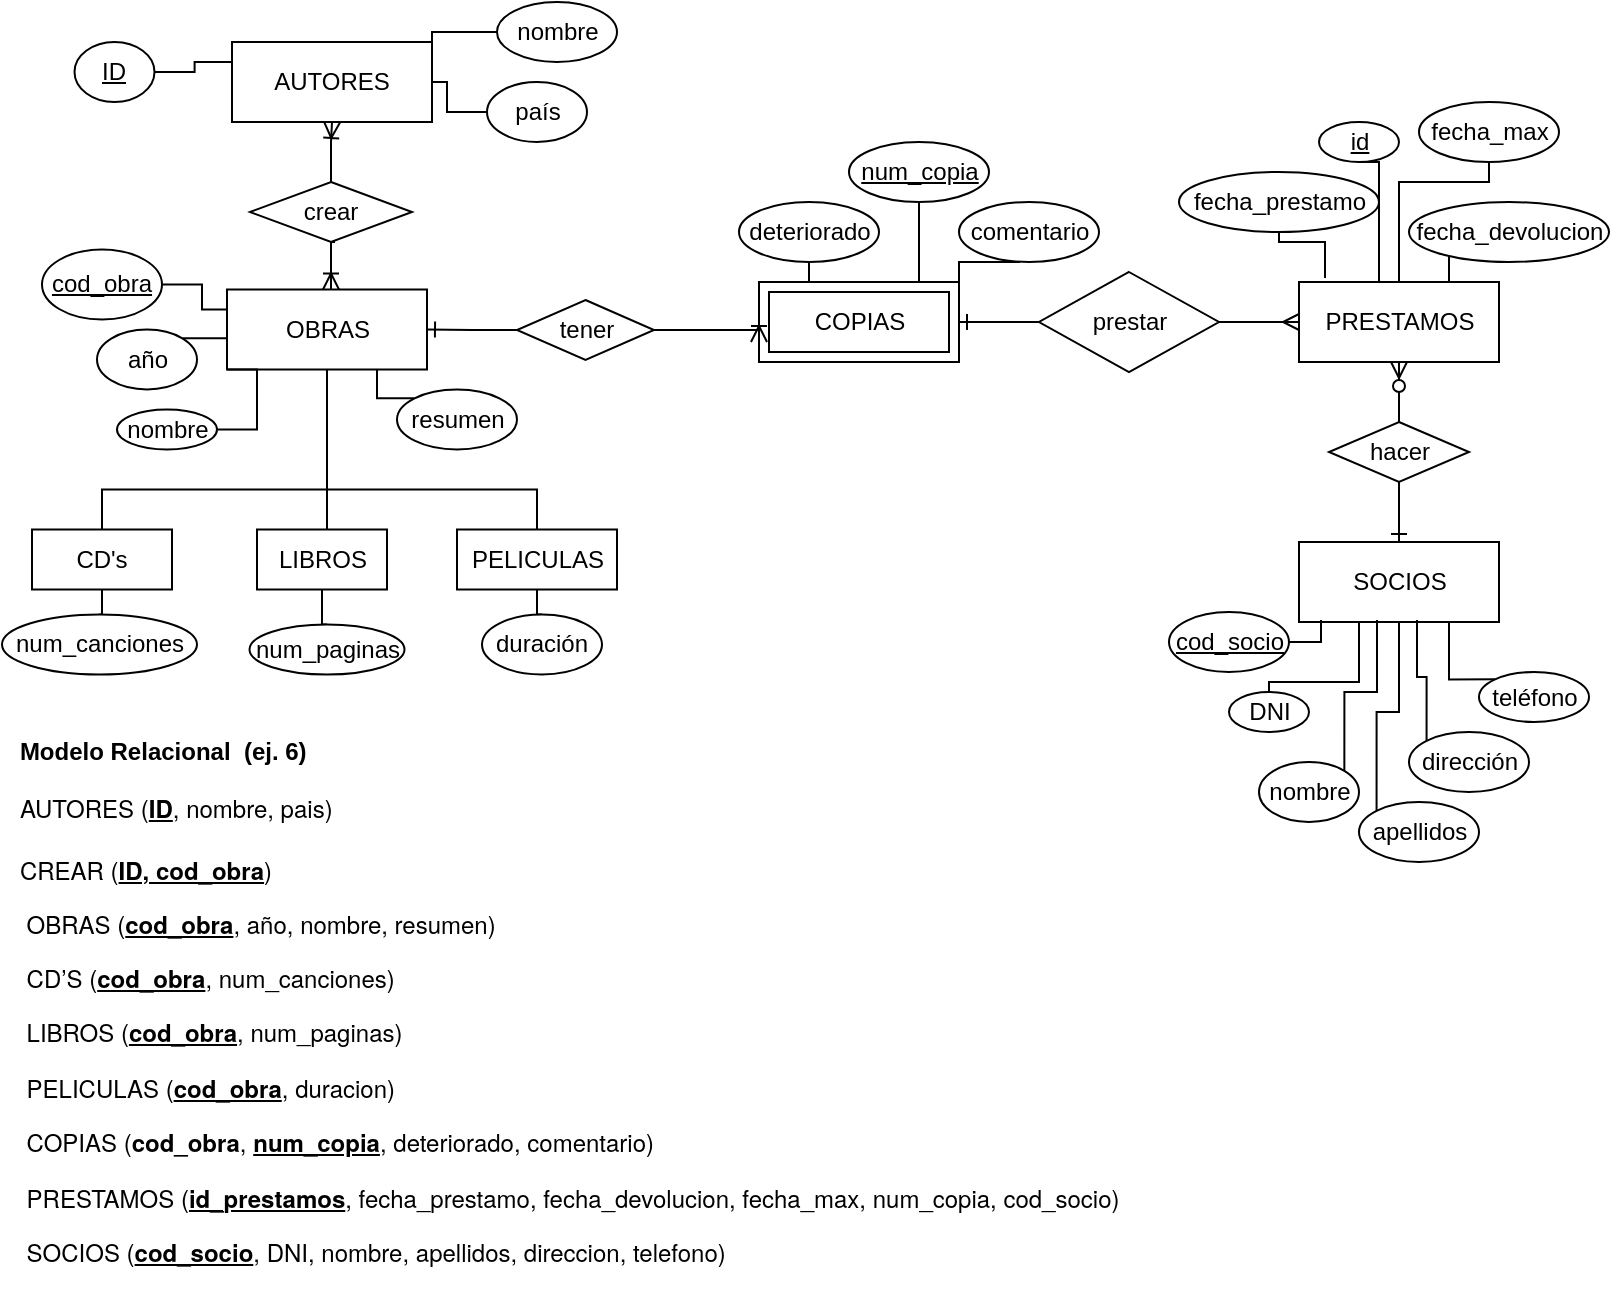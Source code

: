 <mxfile version="14.3.2" type="github" pages="2">
  <diagram id="C5RBs43oDa-KdzZeNtuy" name="Page-1">
    <mxGraphModel dx="1188" dy="595" grid="1" gridSize="10" guides="1" tooltips="1" connect="1" arrows="1" fold="1" page="1" pageScale="1" pageWidth="827" pageHeight="1169" math="0" shadow="0">
      <root>
        <mxCell id="WIyWlLk6GJQsqaUBKTNV-0" />
        <mxCell id="WIyWlLk6GJQsqaUBKTNV-1" parent="WIyWlLk6GJQsqaUBKTNV-0" />
        <mxCell id="I_8_5JJbdPGwPO8MQidX-211" value="" style="edgeStyle=entityRelationEdgeStyle;endArrow=ERmany;startArrow=none;endFill=0;startFill=0;rounded=0;" edge="1" parent="WIyWlLk6GJQsqaUBKTNV-1" source="I_8_5JJbdPGwPO8MQidX-213" target="I_8_5JJbdPGwPO8MQidX-216">
          <mxGeometry width="100" height="100" relative="1" as="geometry">
            <mxPoint x="1448.5" y="410" as="sourcePoint" />
            <mxPoint x="1478.5" y="410" as="targetPoint" />
          </mxGeometry>
        </mxCell>
        <mxCell id="I_8_5JJbdPGwPO8MQidX-212" value="" style="edgeStyle=entityRelationEdgeStyle;endArrow=none;startArrow=ERone;endFill=0;startFill=0;rounded=0;exitX=1;exitY=0.5;exitDx=0;exitDy=0;" edge="1" parent="WIyWlLk6GJQsqaUBKTNV-1" source="I_8_5JJbdPGwPO8MQidX-223" target="I_8_5JJbdPGwPO8MQidX-213">
          <mxGeometry width="100" height="100" relative="1" as="geometry">
            <mxPoint x="1278.5" y="410" as="sourcePoint" />
            <mxPoint x="1328.5" y="410" as="targetPoint" />
          </mxGeometry>
        </mxCell>
        <mxCell id="I_8_5JJbdPGwPO8MQidX-213" value="prestar" style="shape=rhombus;perimeter=rhombusPerimeter;whiteSpace=wrap;html=1;align=center;" vertex="1" parent="WIyWlLk6GJQsqaUBKTNV-1">
          <mxGeometry x="1238.5" y="375" width="90" height="50" as="geometry" />
        </mxCell>
        <mxCell id="I_8_5JJbdPGwPO8MQidX-214" value="" style="edgeStyle=orthogonalEdgeStyle;rounded=0;orthogonalLoop=1;jettySize=auto;html=1;startArrow=none;startFill=0;endArrow=none;endFill=0;strokeColor=#000000;exitX=0.13;exitY=-0.05;exitDx=0;exitDy=0;exitPerimeter=0;" edge="1" parent="WIyWlLk6GJQsqaUBKTNV-1" source="I_8_5JJbdPGwPO8MQidX-216" target="I_8_5JJbdPGwPO8MQidX-245">
          <mxGeometry relative="1" as="geometry" />
        </mxCell>
        <mxCell id="I_8_5JJbdPGwPO8MQidX-215" style="edgeStyle=orthogonalEdgeStyle;rounded=0;orthogonalLoop=1;jettySize=auto;html=1;exitX=0.25;exitY=0;exitDx=0;exitDy=0;entryX=0.5;entryY=1;entryDx=0;entryDy=0;startArrow=none;startFill=0;endArrow=none;endFill=0;strokeColor=#000000;" edge="1" parent="WIyWlLk6GJQsqaUBKTNV-1" source="I_8_5JJbdPGwPO8MQidX-216" target="I_8_5JJbdPGwPO8MQidX-246">
          <mxGeometry relative="1" as="geometry">
            <Array as="points">
              <mxPoint x="1408.5" y="380" />
              <mxPoint x="1408.5" y="320" />
            </Array>
          </mxGeometry>
        </mxCell>
        <mxCell id="I_8_5JJbdPGwPO8MQidX-216" value="PRESTAMOS" style="whiteSpace=wrap;html=1;align=center;" vertex="1" parent="WIyWlLk6GJQsqaUBKTNV-1">
          <mxGeometry x="1368.5" y="380" width="100" height="40" as="geometry" />
        </mxCell>
        <mxCell id="I_8_5JJbdPGwPO8MQidX-217" style="edgeStyle=orthogonalEdgeStyle;rounded=0;orthogonalLoop=1;jettySize=auto;html=1;entryX=0.5;entryY=1;entryDx=0;entryDy=0;endArrow=ERzeroToMany;endFill=1;" edge="1" parent="WIyWlLk6GJQsqaUBKTNV-1" source="I_8_5JJbdPGwPO8MQidX-273" target="I_8_5JJbdPGwPO8MQidX-216">
          <mxGeometry relative="1" as="geometry" />
        </mxCell>
        <mxCell id="I_8_5JJbdPGwPO8MQidX-218" value="SOCIOS" style="whiteSpace=wrap;html=1;align=center;" vertex="1" parent="WIyWlLk6GJQsqaUBKTNV-1">
          <mxGeometry x="1368.5" y="510" width="100" height="40" as="geometry" />
        </mxCell>
        <mxCell id="I_8_5JJbdPGwPO8MQidX-219" value="" style="edgeStyle=orthogonalEdgeStyle;rounded=0;orthogonalLoop=1;jettySize=auto;html=1;startArrow=none;startFill=0;endArrow=ERone;endFill=0;strokeColor=#000000;entryX=1;entryY=0.5;entryDx=0;entryDy=0;exitX=0;exitY=0.5;exitDx=0;exitDy=0;" edge="1" parent="WIyWlLk6GJQsqaUBKTNV-1" source="I_8_5JJbdPGwPO8MQidX-278" target="I_8_5JJbdPGwPO8MQidX-224">
          <mxGeometry relative="1" as="geometry">
            <mxPoint x="935" y="300" as="targetPoint" />
            <mxPoint x="1065.5" y="404" as="sourcePoint" />
            <Array as="points" />
          </mxGeometry>
        </mxCell>
        <mxCell id="I_8_5JJbdPGwPO8MQidX-220" value="" style="edgeStyle=orthogonalEdgeStyle;rounded=0;orthogonalLoop=1;jettySize=auto;html=1;startArrow=none;startFill=0;endArrow=none;endFill=0;strokeColor=#000000;exitX=0.25;exitY=0;exitDx=0;exitDy=0;" edge="1" parent="WIyWlLk6GJQsqaUBKTNV-1" source="I_8_5JJbdPGwPO8MQidX-223" target="I_8_5JJbdPGwPO8MQidX-242">
          <mxGeometry relative="1" as="geometry" />
        </mxCell>
        <mxCell id="I_8_5JJbdPGwPO8MQidX-221" value="" style="edgeStyle=orthogonalEdgeStyle;rounded=0;orthogonalLoop=1;jettySize=auto;html=1;startArrow=none;startFill=0;endArrow=none;endFill=0;strokeColor=#000000;entryX=0.5;entryY=1;entryDx=0;entryDy=0;" edge="1" parent="WIyWlLk6GJQsqaUBKTNV-1" source="I_8_5JJbdPGwPO8MQidX-223" target="I_8_5JJbdPGwPO8MQidX-243">
          <mxGeometry relative="1" as="geometry">
            <mxPoint x="1158.5" y="340" as="targetPoint" />
            <Array as="points">
              <mxPoint x="1178.5" y="370" />
              <mxPoint x="1178.5" y="370" />
            </Array>
          </mxGeometry>
        </mxCell>
        <mxCell id="I_8_5JJbdPGwPO8MQidX-222" style="edgeStyle=orthogonalEdgeStyle;rounded=0;orthogonalLoop=1;jettySize=auto;html=1;exitX=1;exitY=0;exitDx=0;exitDy=0;entryX=0.5;entryY=1;entryDx=0;entryDy=0;startArrow=none;startFill=0;endArrow=none;endFill=0;strokeColor=#000000;" edge="1" parent="WIyWlLk6GJQsqaUBKTNV-1" source="I_8_5JJbdPGwPO8MQidX-223" target="I_8_5JJbdPGwPO8MQidX-244">
          <mxGeometry relative="1" as="geometry">
            <Array as="points">
              <mxPoint x="1198.5" y="370" />
              <mxPoint x="1228.5" y="370" />
              <mxPoint x="1228.5" y="355" />
            </Array>
          </mxGeometry>
        </mxCell>
        <mxCell id="I_8_5JJbdPGwPO8MQidX-223" value="COPIAS" style="shape=ext;margin=3;double=1;whiteSpace=wrap;html=1;align=center;" vertex="1" parent="WIyWlLk6GJQsqaUBKTNV-1">
          <mxGeometry x="1098.5" y="380" width="100" height="40" as="geometry" />
        </mxCell>
        <mxCell id="I_8_5JJbdPGwPO8MQidX-224" value="OBRAS" style="whiteSpace=wrap;html=1;align=center;" vertex="1" parent="WIyWlLk6GJQsqaUBKTNV-1">
          <mxGeometry x="832.5" y="383.75" width="100" height="40" as="geometry" />
        </mxCell>
        <mxCell id="I_8_5JJbdPGwPO8MQidX-225" style="edgeStyle=orthogonalEdgeStyle;rounded=0;orthogonalLoop=1;jettySize=auto;html=1;exitX=0.5;exitY=1;exitDx=0;exitDy=0;endArrow=none;endFill=0;" edge="1" parent="WIyWlLk6GJQsqaUBKTNV-1" source="I_8_5JJbdPGwPO8MQidX-226" target="I_8_5JJbdPGwPO8MQidX-224">
          <mxGeometry relative="1" as="geometry">
            <Array as="points">
              <mxPoint x="770.5" y="483.75" />
              <mxPoint x="882.5" y="483.75" />
            </Array>
          </mxGeometry>
        </mxCell>
        <mxCell id="I_8_5JJbdPGwPO8MQidX-226" value="CD&#39;s" style="whiteSpace=wrap;html=1;align=center;" vertex="1" parent="WIyWlLk6GJQsqaUBKTNV-1">
          <mxGeometry x="735" y="503.75" width="70" height="30" as="geometry" />
        </mxCell>
        <mxCell id="I_8_5JJbdPGwPO8MQidX-227" style="edgeStyle=orthogonalEdgeStyle;rounded=0;orthogonalLoop=1;jettySize=auto;html=1;exitX=0.5;exitY=0;exitDx=0;exitDy=0;entryX=0.5;entryY=1;entryDx=0;entryDy=0;startArrow=none;startFill=0;endArrow=none;endFill=0;" edge="1" parent="WIyWlLk6GJQsqaUBKTNV-1" source="I_8_5JJbdPGwPO8MQidX-228" target="I_8_5JJbdPGwPO8MQidX-224">
          <mxGeometry relative="1" as="geometry">
            <Array as="points">
              <mxPoint x="987.5" y="483.75" />
              <mxPoint x="882.5" y="483.75" />
            </Array>
          </mxGeometry>
        </mxCell>
        <mxCell id="I_8_5JJbdPGwPO8MQidX-228" value="PELICULAS" style="whiteSpace=wrap;html=1;align=center;" vertex="1" parent="WIyWlLk6GJQsqaUBKTNV-1">
          <mxGeometry x="947.5" y="503.75" width="80" height="30" as="geometry" />
        </mxCell>
        <mxCell id="I_8_5JJbdPGwPO8MQidX-229" value="AUTORES" style="whiteSpace=wrap;html=1;align=center;" vertex="1" parent="WIyWlLk6GJQsqaUBKTNV-1">
          <mxGeometry x="835" y="260" width="100" height="40" as="geometry" />
        </mxCell>
        <mxCell id="I_8_5JJbdPGwPO8MQidX-230" style="edgeStyle=orthogonalEdgeStyle;rounded=0;orthogonalLoop=1;jettySize=auto;html=1;entryX=0;entryY=0.25;entryDx=0;entryDy=0;endArrow=none;endFill=0;" edge="1" parent="WIyWlLk6GJQsqaUBKTNV-1" source="I_8_5JJbdPGwPO8MQidX-231" target="I_8_5JJbdPGwPO8MQidX-229">
          <mxGeometry relative="1" as="geometry" />
        </mxCell>
        <mxCell id="I_8_5JJbdPGwPO8MQidX-231" value="&lt;u&gt;ID&lt;/u&gt;" style="ellipse;whiteSpace=wrap;html=1;" vertex="1" parent="WIyWlLk6GJQsqaUBKTNV-1">
          <mxGeometry x="756.25" y="260" width="40" height="30" as="geometry" />
        </mxCell>
        <mxCell id="I_8_5JJbdPGwPO8MQidX-232" style="edgeStyle=orthogonalEdgeStyle;rounded=0;orthogonalLoop=1;jettySize=auto;html=1;exitX=0;exitY=0.5;exitDx=0;exitDy=0;entryX=1;entryY=0.25;entryDx=0;entryDy=0;endArrow=none;endFill=0;" edge="1" parent="WIyWlLk6GJQsqaUBKTNV-1" source="I_8_5JJbdPGwPO8MQidX-233" target="I_8_5JJbdPGwPO8MQidX-229">
          <mxGeometry relative="1" as="geometry" />
        </mxCell>
        <mxCell id="I_8_5JJbdPGwPO8MQidX-233" value="nombre" style="ellipse;whiteSpace=wrap;html=1;align=center;" vertex="1" parent="WIyWlLk6GJQsqaUBKTNV-1">
          <mxGeometry x="967.5" y="240" width="60" height="30" as="geometry" />
        </mxCell>
        <mxCell id="I_8_5JJbdPGwPO8MQidX-234" style="edgeStyle=orthogonalEdgeStyle;rounded=0;orthogonalLoop=1;jettySize=auto;html=1;endArrow=none;endFill=0;" edge="1" parent="WIyWlLk6GJQsqaUBKTNV-1" source="I_8_5JJbdPGwPO8MQidX-235" target="I_8_5JJbdPGwPO8MQidX-229">
          <mxGeometry relative="1" as="geometry" />
        </mxCell>
        <mxCell id="I_8_5JJbdPGwPO8MQidX-235" value="país" style="ellipse;whiteSpace=wrap;html=1;" vertex="1" parent="WIyWlLk6GJQsqaUBKTNV-1">
          <mxGeometry x="962.5" y="280" width="50" height="30" as="geometry" />
        </mxCell>
        <mxCell id="I_8_5JJbdPGwPO8MQidX-236" style="edgeStyle=orthogonalEdgeStyle;rounded=0;orthogonalLoop=1;jettySize=auto;html=1;exitX=0.5;exitY=0;exitDx=0;exitDy=0;entryX=0.5;entryY=1;entryDx=0;entryDy=0;startArrow=none;startFill=0;endArrow=none;endFill=0;" edge="1" parent="WIyWlLk6GJQsqaUBKTNV-1" source="I_8_5JJbdPGwPO8MQidX-237" target="I_8_5JJbdPGwPO8MQidX-226">
          <mxGeometry relative="1" as="geometry" />
        </mxCell>
        <mxCell id="I_8_5JJbdPGwPO8MQidX-237" value="num_canciones" style="ellipse;whiteSpace=wrap;html=1;" vertex="1" parent="WIyWlLk6GJQsqaUBKTNV-1">
          <mxGeometry x="720" y="546.25" width="97.5" height="30" as="geometry" />
        </mxCell>
        <mxCell id="I_8_5JJbdPGwPO8MQidX-238" style="edgeStyle=orthogonalEdgeStyle;rounded=0;orthogonalLoop=1;jettySize=auto;html=1;exitX=0.5;exitY=0;exitDx=0;exitDy=0;entryX=0.5;entryY=1;entryDx=0;entryDy=0;startArrow=none;startFill=0;endArrow=none;endFill=0;" edge="1" parent="WIyWlLk6GJQsqaUBKTNV-1" source="I_8_5JJbdPGwPO8MQidX-239" target="I_8_5JJbdPGwPO8MQidX-272">
          <mxGeometry relative="1" as="geometry" />
        </mxCell>
        <mxCell id="I_8_5JJbdPGwPO8MQidX-239" value="num_paginas" style="ellipse;whiteSpace=wrap;html=1;" vertex="1" parent="WIyWlLk6GJQsqaUBKTNV-1">
          <mxGeometry x="843.75" y="551.25" width="77.5" height="25" as="geometry" />
        </mxCell>
        <mxCell id="I_8_5JJbdPGwPO8MQidX-240" style="edgeStyle=orthogonalEdgeStyle;rounded=0;orthogonalLoop=1;jettySize=auto;html=1;exitX=0.5;exitY=0;exitDx=0;exitDy=0;entryX=0.5;entryY=1;entryDx=0;entryDy=0;startArrow=none;startFill=0;endArrow=none;endFill=0;" edge="1" parent="WIyWlLk6GJQsqaUBKTNV-1" source="I_8_5JJbdPGwPO8MQidX-241" target="I_8_5JJbdPGwPO8MQidX-228">
          <mxGeometry relative="1" as="geometry" />
        </mxCell>
        <mxCell id="I_8_5JJbdPGwPO8MQidX-241" value="duración" style="ellipse;whiteSpace=wrap;html=1;" vertex="1" parent="WIyWlLk6GJQsqaUBKTNV-1">
          <mxGeometry x="960" y="546.25" width="60" height="30" as="geometry" />
        </mxCell>
        <mxCell id="I_8_5JJbdPGwPO8MQidX-242" value="deteriorado" style="ellipse;whiteSpace=wrap;html=1;" vertex="1" parent="WIyWlLk6GJQsqaUBKTNV-1">
          <mxGeometry x="1088.5" y="340" width="70" height="30" as="geometry" />
        </mxCell>
        <mxCell id="I_8_5JJbdPGwPO8MQidX-243" value="&lt;u&gt;num_copia&lt;/u&gt;" style="ellipse;whiteSpace=wrap;html=1;" vertex="1" parent="WIyWlLk6GJQsqaUBKTNV-1">
          <mxGeometry x="1143.5" y="310" width="70" height="30" as="geometry" />
        </mxCell>
        <mxCell id="I_8_5JJbdPGwPO8MQidX-244" value="comentario" style="ellipse;whiteSpace=wrap;html=1;" vertex="1" parent="WIyWlLk6GJQsqaUBKTNV-1">
          <mxGeometry x="1198.5" y="340" width="70" height="30" as="geometry" />
        </mxCell>
        <mxCell id="I_8_5JJbdPGwPO8MQidX-245" value="fecha_prestamo" style="ellipse;whiteSpace=wrap;html=1;" vertex="1" parent="WIyWlLk6GJQsqaUBKTNV-1">
          <mxGeometry x="1308.5" y="325" width="100" height="30" as="geometry" />
        </mxCell>
        <mxCell id="I_8_5JJbdPGwPO8MQidX-246" value="&lt;u&gt;id&lt;/u&gt;" style="ellipse;whiteSpace=wrap;html=1;" vertex="1" parent="WIyWlLk6GJQsqaUBKTNV-1">
          <mxGeometry x="1378.5" y="300" width="40" height="20" as="geometry" />
        </mxCell>
        <mxCell id="I_8_5JJbdPGwPO8MQidX-247" style="edgeStyle=orthogonalEdgeStyle;rounded=0;orthogonalLoop=1;jettySize=auto;html=1;exitX=0.5;exitY=1;exitDx=0;exitDy=0;entryX=0.5;entryY=0;entryDx=0;entryDy=0;startArrow=none;startFill=0;endArrow=none;endFill=0;strokeColor=#000000;" edge="1" parent="WIyWlLk6GJQsqaUBKTNV-1" source="I_8_5JJbdPGwPO8MQidX-248" target="I_8_5JJbdPGwPO8MQidX-216">
          <mxGeometry relative="1" as="geometry">
            <Array as="points">
              <mxPoint x="1463.5" y="330" />
              <mxPoint x="1418.5" y="330" />
            </Array>
          </mxGeometry>
        </mxCell>
        <mxCell id="I_8_5JJbdPGwPO8MQidX-248" value="fecha_max" style="ellipse;whiteSpace=wrap;html=1;" vertex="1" parent="WIyWlLk6GJQsqaUBKTNV-1">
          <mxGeometry x="1428.5" y="290" width="70" height="30" as="geometry" />
        </mxCell>
        <mxCell id="I_8_5JJbdPGwPO8MQidX-249" style="edgeStyle=orthogonalEdgeStyle;rounded=0;orthogonalLoop=1;jettySize=auto;html=1;exitX=0;exitY=1;exitDx=0;exitDy=0;startArrow=none;startFill=0;endArrow=none;endFill=0;entryX=0.75;entryY=0;entryDx=0;entryDy=0;" edge="1" parent="WIyWlLk6GJQsqaUBKTNV-1" source="I_8_5JJbdPGwPO8MQidX-250" target="I_8_5JJbdPGwPO8MQidX-216">
          <mxGeometry relative="1" as="geometry">
            <mxPoint x="1435.5" y="378" as="targetPoint" />
          </mxGeometry>
        </mxCell>
        <mxCell id="I_8_5JJbdPGwPO8MQidX-250" value="fecha_devolucion" style="ellipse;whiteSpace=wrap;html=1;" vertex="1" parent="WIyWlLk6GJQsqaUBKTNV-1">
          <mxGeometry x="1423.5" y="340" width="100" height="30" as="geometry" />
        </mxCell>
        <mxCell id="I_8_5JJbdPGwPO8MQidX-251" style="edgeStyle=orthogonalEdgeStyle;rounded=0;orthogonalLoop=1;jettySize=auto;html=1;exitX=1;exitY=0.5;exitDx=0;exitDy=0;entryX=0.11;entryY=0.975;entryDx=0;entryDy=0;entryPerimeter=0;startArrow=none;startFill=0;endArrow=none;endFill=0;strokeColor=#000000;" edge="1" parent="WIyWlLk6GJQsqaUBKTNV-1" source="I_8_5JJbdPGwPO8MQidX-252" target="I_8_5JJbdPGwPO8MQidX-218">
          <mxGeometry relative="1" as="geometry" />
        </mxCell>
        <mxCell id="I_8_5JJbdPGwPO8MQidX-252" value="&lt;u&gt;cod_socio&lt;/u&gt;" style="ellipse;whiteSpace=wrap;html=1;" vertex="1" parent="WIyWlLk6GJQsqaUBKTNV-1">
          <mxGeometry x="1303.5" y="545" width="60" height="30" as="geometry" />
        </mxCell>
        <mxCell id="I_8_5JJbdPGwPO8MQidX-253" style="edgeStyle=orthogonalEdgeStyle;rounded=0;orthogonalLoop=1;jettySize=auto;html=1;entryX=0.25;entryY=1;entryDx=0;entryDy=0;startArrow=none;startFill=0;endArrow=none;endFill=0;strokeColor=#000000;" edge="1" parent="WIyWlLk6GJQsqaUBKTNV-1" source="I_8_5JJbdPGwPO8MQidX-254" target="I_8_5JJbdPGwPO8MQidX-218">
          <mxGeometry relative="1" as="geometry">
            <Array as="points">
              <mxPoint x="1353.5" y="580" />
              <mxPoint x="1398.5" y="580" />
            </Array>
          </mxGeometry>
        </mxCell>
        <mxCell id="I_8_5JJbdPGwPO8MQidX-254" value="DNI" style="ellipse;whiteSpace=wrap;html=1;" vertex="1" parent="WIyWlLk6GJQsqaUBKTNV-1">
          <mxGeometry x="1333.5" y="585" width="40" height="20" as="geometry" />
        </mxCell>
        <mxCell id="I_8_5JJbdPGwPO8MQidX-255" style="edgeStyle=orthogonalEdgeStyle;rounded=0;orthogonalLoop=1;jettySize=auto;html=1;exitX=1;exitY=0;exitDx=0;exitDy=0;entryX=0.39;entryY=0.975;entryDx=0;entryDy=0;entryPerimeter=0;startArrow=none;startFill=0;endArrow=none;endFill=0;strokeColor=#000000;" edge="1" parent="WIyWlLk6GJQsqaUBKTNV-1" source="I_8_5JJbdPGwPO8MQidX-256" target="I_8_5JJbdPGwPO8MQidX-218">
          <mxGeometry relative="1" as="geometry" />
        </mxCell>
        <mxCell id="I_8_5JJbdPGwPO8MQidX-256" value="nombre" style="ellipse;whiteSpace=wrap;html=1;" vertex="1" parent="WIyWlLk6GJQsqaUBKTNV-1">
          <mxGeometry x="1348.5" y="620" width="50" height="30" as="geometry" />
        </mxCell>
        <mxCell id="I_8_5JJbdPGwPO8MQidX-257" style="edgeStyle=orthogonalEdgeStyle;rounded=0;orthogonalLoop=1;jettySize=auto;html=1;exitX=0;exitY=1;exitDx=0;exitDy=0;startArrow=none;startFill=0;endArrow=none;endFill=0;strokeColor=#000000;" edge="1" parent="WIyWlLk6GJQsqaUBKTNV-1" source="I_8_5JJbdPGwPO8MQidX-258" target="I_8_5JJbdPGwPO8MQidX-218">
          <mxGeometry relative="1" as="geometry" />
        </mxCell>
        <mxCell id="I_8_5JJbdPGwPO8MQidX-258" value="apellidos" style="ellipse;whiteSpace=wrap;html=1;" vertex="1" parent="WIyWlLk6GJQsqaUBKTNV-1">
          <mxGeometry x="1398.5" y="640" width="60" height="30" as="geometry" />
        </mxCell>
        <mxCell id="I_8_5JJbdPGwPO8MQidX-259" style="edgeStyle=orthogonalEdgeStyle;rounded=0;orthogonalLoop=1;jettySize=auto;html=1;exitX=0;exitY=0;exitDx=0;exitDy=0;entryX=0.59;entryY=0.975;entryDx=0;entryDy=0;entryPerimeter=0;startArrow=none;startFill=0;endArrow=none;endFill=0;strokeColor=#000000;" edge="1" parent="WIyWlLk6GJQsqaUBKTNV-1" source="I_8_5JJbdPGwPO8MQidX-260" target="I_8_5JJbdPGwPO8MQidX-218">
          <mxGeometry relative="1" as="geometry" />
        </mxCell>
        <mxCell id="I_8_5JJbdPGwPO8MQidX-260" value="dirección" style="ellipse;whiteSpace=wrap;html=1;" vertex="1" parent="WIyWlLk6GJQsqaUBKTNV-1">
          <mxGeometry x="1423.5" y="605" width="60" height="30" as="geometry" />
        </mxCell>
        <mxCell id="I_8_5JJbdPGwPO8MQidX-261" style="edgeStyle=orthogonalEdgeStyle;rounded=0;orthogonalLoop=1;jettySize=auto;html=1;exitX=0;exitY=0;exitDx=0;exitDy=0;entryX=0.75;entryY=1;entryDx=0;entryDy=0;startArrow=none;startFill=0;endArrow=none;endFill=0;strokeColor=#000000;" edge="1" parent="WIyWlLk6GJQsqaUBKTNV-1" source="I_8_5JJbdPGwPO8MQidX-262" target="I_8_5JJbdPGwPO8MQidX-218">
          <mxGeometry relative="1" as="geometry" />
        </mxCell>
        <mxCell id="I_8_5JJbdPGwPO8MQidX-262" value="teléfono" style="ellipse;whiteSpace=wrap;html=1;" vertex="1" parent="WIyWlLk6GJQsqaUBKTNV-1">
          <mxGeometry x="1458.5" y="575" width="55" height="25" as="geometry" />
        </mxCell>
        <mxCell id="I_8_5JJbdPGwPO8MQidX-263" style="edgeStyle=orthogonalEdgeStyle;rounded=0;orthogonalLoop=1;jettySize=auto;html=1;entryX=0;entryY=0.25;entryDx=0;entryDy=0;endArrow=none;endFill=0;" edge="1" parent="WIyWlLk6GJQsqaUBKTNV-1" source="I_8_5JJbdPGwPO8MQidX-264" target="I_8_5JJbdPGwPO8MQidX-224">
          <mxGeometry relative="1" as="geometry" />
        </mxCell>
        <mxCell id="I_8_5JJbdPGwPO8MQidX-264" value="&lt;u&gt;cod_obra&lt;/u&gt;" style="ellipse;whiteSpace=wrap;html=1;" vertex="1" parent="WIyWlLk6GJQsqaUBKTNV-1">
          <mxGeometry x="740" y="363.75" width="60" height="35" as="geometry" />
        </mxCell>
        <mxCell id="I_8_5JJbdPGwPO8MQidX-265" style="edgeStyle=orthogonalEdgeStyle;rounded=0;orthogonalLoop=1;jettySize=auto;html=1;exitX=1;exitY=0;exitDx=0;exitDy=0;entryX=0;entryY=0.5;entryDx=0;entryDy=0;endArrow=none;endFill=0;" edge="1" parent="WIyWlLk6GJQsqaUBKTNV-1" source="I_8_5JJbdPGwPO8MQidX-266" target="I_8_5JJbdPGwPO8MQidX-224">
          <mxGeometry relative="1" as="geometry" />
        </mxCell>
        <mxCell id="I_8_5JJbdPGwPO8MQidX-266" value="año" style="ellipse;whiteSpace=wrap;html=1;" vertex="1" parent="WIyWlLk6GJQsqaUBKTNV-1">
          <mxGeometry x="767.5" y="403.75" width="50" height="30" as="geometry" />
        </mxCell>
        <mxCell id="I_8_5JJbdPGwPO8MQidX-267" style="edgeStyle=orthogonalEdgeStyle;rounded=0;orthogonalLoop=1;jettySize=auto;html=1;exitX=0;exitY=0;exitDx=0;exitDy=0;entryX=0.75;entryY=1;entryDx=0;entryDy=0;endArrow=none;endFill=0;" edge="1" parent="WIyWlLk6GJQsqaUBKTNV-1" source="I_8_5JJbdPGwPO8MQidX-268" target="I_8_5JJbdPGwPO8MQidX-224">
          <mxGeometry relative="1" as="geometry" />
        </mxCell>
        <mxCell id="I_8_5JJbdPGwPO8MQidX-268" value="resumen" style="ellipse;whiteSpace=wrap;html=1;" vertex="1" parent="WIyWlLk6GJQsqaUBKTNV-1">
          <mxGeometry x="917.5" y="433.75" width="60" height="30" as="geometry" />
        </mxCell>
        <mxCell id="I_8_5JJbdPGwPO8MQidX-269" style="edgeStyle=orthogonalEdgeStyle;rounded=0;orthogonalLoop=1;jettySize=auto;html=1;entryX=0;entryY=1;entryDx=0;entryDy=0;endArrow=none;endFill=0;" edge="1" parent="WIyWlLk6GJQsqaUBKTNV-1" source="I_8_5JJbdPGwPO8MQidX-270" target="I_8_5JJbdPGwPO8MQidX-224">
          <mxGeometry relative="1" as="geometry" />
        </mxCell>
        <mxCell id="I_8_5JJbdPGwPO8MQidX-270" value="nombre" style="ellipse;whiteSpace=wrap;html=1;" vertex="1" parent="WIyWlLk6GJQsqaUBKTNV-1">
          <mxGeometry x="777.5" y="443.75" width="50" height="20" as="geometry" />
        </mxCell>
        <mxCell id="I_8_5JJbdPGwPO8MQidX-271" value="" style="edgeStyle=orthogonalEdgeStyle;rounded=0;orthogonalLoop=1;jettySize=auto;html=1;startArrow=none;startFill=0;endArrow=none;endFill=0;" edge="1" parent="WIyWlLk6GJQsqaUBKTNV-1" source="I_8_5JJbdPGwPO8MQidX-272" target="I_8_5JJbdPGwPO8MQidX-224">
          <mxGeometry relative="1" as="geometry">
            <Array as="points">
              <mxPoint x="882.5" y="493.75" />
              <mxPoint x="882.5" y="493.75" />
            </Array>
          </mxGeometry>
        </mxCell>
        <mxCell id="I_8_5JJbdPGwPO8MQidX-272" value="LIBROS" style="whiteSpace=wrap;html=1;align=center;" vertex="1" parent="WIyWlLk6GJQsqaUBKTNV-1">
          <mxGeometry x="847.5" y="503.75" width="65" height="30" as="geometry" />
        </mxCell>
        <mxCell id="I_8_5JJbdPGwPO8MQidX-273" value="hacer" style="shape=rhombus;perimeter=rhombusPerimeter;whiteSpace=wrap;html=1;align=center;" vertex="1" parent="WIyWlLk6GJQsqaUBKTNV-1">
          <mxGeometry x="1383.5" y="450" width="70" height="30" as="geometry" />
        </mxCell>
        <mxCell id="I_8_5JJbdPGwPO8MQidX-274" style="edgeStyle=orthogonalEdgeStyle;rounded=0;orthogonalLoop=1;jettySize=auto;html=1;entryX=0.5;entryY=1;entryDx=0;entryDy=0;endArrow=none;endFill=0;startArrow=ERone;startFill=0;" edge="1" parent="WIyWlLk6GJQsqaUBKTNV-1" source="I_8_5JJbdPGwPO8MQidX-218" target="I_8_5JJbdPGwPO8MQidX-273">
          <mxGeometry relative="1" as="geometry">
            <mxPoint x="1418.5" y="510" as="sourcePoint" />
            <mxPoint x="1418.5" y="420" as="targetPoint" />
          </mxGeometry>
        </mxCell>
        <mxCell id="I_8_5JJbdPGwPO8MQidX-275" value="" style="edgeStyle=orthogonalEdgeStyle;rounded=0;orthogonalLoop=1;jettySize=auto;html=1;endArrow=ERoneToMany;endFill=0;startArrow=none;startFill=0;" edge="1" parent="WIyWlLk6GJQsqaUBKTNV-1" source="I_8_5JJbdPGwPO8MQidX-277" target="I_8_5JJbdPGwPO8MQidX-229">
          <mxGeometry relative="1" as="geometry" />
        </mxCell>
        <mxCell id="I_8_5JJbdPGwPO8MQidX-276" value="" style="edgeStyle=orthogonalEdgeStyle;rounded=0;orthogonalLoop=1;jettySize=auto;html=1;endArrow=ERoneToMany;endFill=0;entryX=0.5;entryY=0;entryDx=0;entryDy=0;startArrow=none;startFill=0;" edge="1" parent="WIyWlLk6GJQsqaUBKTNV-1">
          <mxGeometry relative="1" as="geometry">
            <mxPoint x="886.5" y="360" as="sourcePoint" />
            <mxPoint x="884.5" y="383.75" as="targetPoint" />
          </mxGeometry>
        </mxCell>
        <mxCell id="I_8_5JJbdPGwPO8MQidX-277" value="crear" style="shape=rhombus;perimeter=rhombusPerimeter;whiteSpace=wrap;html=1;align=center;" vertex="1" parent="WIyWlLk6GJQsqaUBKTNV-1">
          <mxGeometry x="844" y="330" width="81" height="30" as="geometry" />
        </mxCell>
        <mxCell id="I_8_5JJbdPGwPO8MQidX-278" value="tener" style="shape=rhombus;perimeter=rhombusPerimeter;whiteSpace=wrap;html=1;align=center;" vertex="1" parent="WIyWlLk6GJQsqaUBKTNV-1">
          <mxGeometry x="977.5" y="389" width="68.5" height="30" as="geometry" />
        </mxCell>
        <mxCell id="I_8_5JJbdPGwPO8MQidX-279" value="" style="edgeStyle=orthogonalEdgeStyle;rounded=0;orthogonalLoop=1;jettySize=auto;html=1;startArrow=ERoneToMany;startFill=0;endArrow=none;endFill=0;strokeColor=#000000;entryX=1;entryY=0.5;entryDx=0;entryDy=0;exitX=0;exitY=0.75;exitDx=0;exitDy=0;" edge="1" parent="WIyWlLk6GJQsqaUBKTNV-1" source="I_8_5JJbdPGwPO8MQidX-223" target="I_8_5JJbdPGwPO8MQidX-278">
          <mxGeometry relative="1" as="geometry">
            <mxPoint x="932.5" y="403.75" as="targetPoint" />
            <mxPoint x="1098.5" y="410" as="sourcePoint" />
            <Array as="points">
              <mxPoint x="1098.5" y="404" />
            </Array>
          </mxGeometry>
        </mxCell>
        <mxCell id="I_8_5JJbdPGwPO8MQidX-280" value="&lt;br&gt;&lt;br&gt;&lt;br&gt;&lt;br&gt;" style="text;html=1;align=center;verticalAlign=middle;resizable=0;points=[];autosize=1;" vertex="1" parent="WIyWlLk6GJQsqaUBKTNV-1">
          <mxGeometry x="1110" y="590" width="20" height="60" as="geometry" />
        </mxCell>
        <mxCell id="I_8_5JJbdPGwPO8MQidX-283" value="&lt;p&gt;&lt;/p&gt;&lt;div style=&quot;text-align: justify&quot;&gt;&lt;div&gt;&lt;b&gt;Modelo Relacional&amp;nbsp; (ej. 6)&lt;/b&gt;&lt;/div&gt;&lt;div&gt;&lt;br style=&quot;text-align: center ; background-color: rgb(255 , 255 , 255)&quot;&gt;&lt;/div&gt;&lt;/div&gt;&lt;div style=&quot;text-align: justify&quot;&gt;&lt;span style=&quot;font-family: &amp;#34;whitney&amp;#34; , &amp;#34;helvetica neue&amp;#34; , &amp;#34;helvetica&amp;#34; , &amp;#34;arial&amp;#34; , sans-serif ; background-color: rgb(255 , 255 , 255)&quot;&gt;&lt;font style=&quot;font-size: 12px&quot;&gt;AUTORES (&lt;u&gt;&lt;b&gt;ID&lt;/b&gt;&lt;/u&gt;, nombre, pais)&lt;/font&gt;&lt;/span&gt;&lt;/div&gt;&lt;font style=&quot;font-size: 12px ; background-color: rgb(255 , 255 , 255)&quot;&gt;&lt;div style=&quot;text-align: justify&quot;&gt;&lt;font face=&quot;whitney, helvetica neue, helvetica, arial, sans-serif&quot; style=&quot;font-size: 12px&quot;&gt;&lt;br&gt;&lt;/font&gt;&lt;/div&gt;&lt;font face=&quot;whitney, helvetica neue, helvetica, arial, sans-serif&quot; style=&quot;font-size: 12px&quot;&gt;&lt;div style=&quot;text-align: justify&quot;&gt;CREAR (&lt;u&gt;&lt;b&gt;ID, cod_obra&lt;/b&gt;&lt;/u&gt;)&amp;nbsp;&lt;/div&gt;&lt;/font&gt;&lt;/font&gt;&lt;p&gt;&lt;/p&gt;&lt;p style=&quot;text-align: justify&quot;&gt;&lt;span style=&quot;font-family: &amp;#34;whitney&amp;#34; , &amp;#34;helvetica neue&amp;#34; , &amp;#34;helvetica&amp;#34; , &amp;#34;arial&amp;#34; , sans-serif ; background-color: rgb(255 , 255 , 255)&quot;&gt;&lt;font style=&quot;font-size: 12px&quot;&gt;&amp;nbsp;OBRAS (&lt;u&gt;&lt;b&gt;cod_obra&lt;/b&gt;&lt;/u&gt;, año, nombre, resumen)&amp;nbsp;&lt;/font&gt;&lt;/span&gt;&lt;/p&gt;&lt;p style=&quot;text-align: justify&quot;&gt;&lt;span style=&quot;font-family: &amp;#34;whitney&amp;#34; , &amp;#34;helvetica neue&amp;#34; , &amp;#34;helvetica&amp;#34; , &amp;#34;arial&amp;#34; , sans-serif ; background-color: rgb(255 , 255 , 255)&quot;&gt;&lt;font style=&quot;font-size: 12px&quot;&gt;&amp;nbsp;CD’S (&lt;b&gt;&lt;u&gt;cod_obra&lt;/u&gt;&lt;/b&gt;, num_canciones)&amp;nbsp;&lt;/font&gt;&lt;/span&gt;&lt;/p&gt;&lt;p style=&quot;text-align: justify&quot;&gt;&lt;span style=&quot;font-family: &amp;#34;whitney&amp;#34; , &amp;#34;helvetica neue&amp;#34; , &amp;#34;helvetica&amp;#34; , &amp;#34;arial&amp;#34; , sans-serif ; background-color: rgb(255 , 255 , 255)&quot;&gt;&lt;font style=&quot;font-size: 12px&quot;&gt;&amp;nbsp;LIBROS (&lt;b&gt;&lt;u&gt;cod_obra&lt;/u&gt;&lt;/b&gt;, num_paginas)&amp;nbsp;&lt;/font&gt;&lt;/span&gt;&lt;/p&gt;&lt;p style=&quot;text-align: justify&quot;&gt;&lt;span style=&quot;font-family: &amp;#34;whitney&amp;#34; , &amp;#34;helvetica neue&amp;#34; , &amp;#34;helvetica&amp;#34; , &amp;#34;arial&amp;#34; , sans-serif ; background-color: rgb(255 , 255 , 255)&quot;&gt;&lt;font style=&quot;font-size: 12px&quot;&gt;&amp;nbsp;PELICULAS (&lt;b&gt;&lt;u&gt;cod_obra&lt;/u&gt;&lt;/b&gt;, duracion)&amp;nbsp;&lt;/font&gt;&lt;/span&gt;&lt;/p&gt;&lt;p style=&quot;text-align: justify&quot;&gt;&lt;span style=&quot;font-family: &amp;#34;whitney&amp;#34; , &amp;#34;helvetica neue&amp;#34; , &amp;#34;helvetica&amp;#34; , &amp;#34;arial&amp;#34; , sans-serif ; background-color: rgb(255 , 255 , 255)&quot;&gt;&lt;font style=&quot;font-size: 12px&quot;&gt;&amp;nbsp;COPIAS (&lt;b&gt;cod_obra&lt;/b&gt;, &lt;u&gt;&lt;b&gt;num_copia&lt;/b&gt;&lt;/u&gt;, deteriorado, comentario)&amp;nbsp;&lt;/font&gt;&lt;/span&gt;&lt;/p&gt;&lt;p style=&quot;text-align: justify&quot;&gt;&lt;span style=&quot;font-family: &amp;#34;whitney&amp;#34; , &amp;#34;helvetica neue&amp;#34; , &amp;#34;helvetica&amp;#34; , &amp;#34;arial&amp;#34; , sans-serif ; background-color: rgb(255 , 255 , 255)&quot;&gt;&lt;font style=&quot;font-size: 12px&quot;&gt;&amp;nbsp;PRESTAMOS (&lt;b&gt;&lt;u&gt;id_prestamos&lt;/u&gt;&lt;/b&gt;, fecha_prestamo, fecha_devolucion, fecha_max, num_copia, cod_socio)&amp;nbsp;&lt;/font&gt;&lt;/span&gt;&lt;/p&gt;&lt;p style=&quot;text-align: justify&quot;&gt;&lt;span style=&quot;font-family: &amp;#34;whitney&amp;#34; , &amp;#34;helvetica neue&amp;#34; , &amp;#34;helvetica&amp;#34; , &amp;#34;arial&amp;#34; , sans-serif ; background-color: rgb(255 , 255 , 255)&quot;&gt;&lt;font style=&quot;font-size: 12px&quot;&gt;&amp;nbsp;SOCIOS (&lt;b&gt;&lt;u&gt;cod_socio&lt;/u&gt;&lt;/b&gt;, DNI, nombre, apellidos, direccion, telefono)&lt;/font&gt;&lt;/span&gt;&lt;/p&gt;" style="text;html=1;align=center;verticalAlign=middle;resizable=0;points=[];autosize=1;" vertex="1" parent="WIyWlLk6GJQsqaUBKTNV-1">
          <mxGeometry x="720" y="600" width="570" height="280" as="geometry" />
        </mxCell>
      </root>
    </mxGraphModel>
  </diagram>
  <diagram id="zBr7pGYvrmTsYN_YaXfJ" name="Page-2">
    <mxGraphModel dx="2253" dy="714" grid="1" gridSize="10" guides="1" tooltips="1" connect="1" arrows="1" fold="1" page="1" pageScale="1" pageWidth="827" pageHeight="1169" math="0" shadow="0">
      <root>
        <mxCell id="GVbn6I9cOlEnDLBCsZ_3-0" />
        <mxCell id="GVbn6I9cOlEnDLBCsZ_3-1" parent="GVbn6I9cOlEnDLBCsZ_3-0" />
        <mxCell id="GVbn6I9cOlEnDLBCsZ_3-2" value="&lt;blockquote style=&quot;margin: 0 0 0 40px ; border: none ; padding: 0px&quot;&gt;&lt;blockquote style=&quot;margin: 0 0 0 40px ; border: none ; padding: 0px&quot;&gt;&lt;p style=&quot;text-align: justify&quot;&gt;&lt;span style=&quot;background-color: rgba(4 , 4 , 5 , 0.07) ; font-family: &amp;#34;whitney&amp;#34; , &amp;#34;helvetica neue&amp;#34; , &amp;#34;helvetica&amp;#34; , &amp;#34;arial&amp;#34; , sans-serif ; font-size: 16px&quot;&gt;AUTORES (ID, nombre, pais)&lt;br/&gt;&lt;br/&gt;CREAR (ID, cod_obra)&amp;nbsp;&lt;/span&gt;&lt;/p&gt;&lt;p style=&quot;text-align: justify&quot;&gt;&lt;span style=&quot;background-color: rgba(4 , 4 , 5 , 0.07) ; font-family: &amp;#34;whitney&amp;#34; , &amp;#34;helvetica neue&amp;#34; , &amp;#34;helvetica&amp;#34; , &amp;#34;arial&amp;#34; , sans-serif ; font-size: 16px&quot;&gt;&amp;nbsp;OBRAS (cod_obra, año, nombre, resumen)&amp;nbsp;&lt;/span&gt;&lt;/p&gt;&lt;p style=&quot;text-align: justify&quot;&gt;&lt;span style=&quot;background-color: rgba(4 , 4 , 5 , 0.07) ; font-family: &amp;#34;whitney&amp;#34; , &amp;#34;helvetica neue&amp;#34; , &amp;#34;helvetica&amp;#34; , &amp;#34;arial&amp;#34; , sans-serif ; font-size: 16px&quot;&gt;&amp;nbsp;CD’S (cod_obra, num_canciones)&amp;nbsp;&lt;/span&gt;&lt;/p&gt;&lt;p style=&quot;text-align: justify&quot;&gt;&lt;span style=&quot;background-color: rgba(4 , 4 , 5 , 0.07) ; font-family: &amp;#34;whitney&amp;#34; , &amp;#34;helvetica neue&amp;#34; , &amp;#34;helvetica&amp;#34; , &amp;#34;arial&amp;#34; , sans-serif ; font-size: 16px&quot;&gt;&amp;nbsp;LIBROS (cod_obra, num_paginas)&amp;nbsp;&lt;/span&gt;&lt;/p&gt;&lt;p style=&quot;text-align: justify&quot;&gt;&lt;span style=&quot;background-color: rgba(4 , 4 , 5 , 0.07) ; font-family: &amp;#34;whitney&amp;#34; , &amp;#34;helvetica neue&amp;#34; , &amp;#34;helvetica&amp;#34; , &amp;#34;arial&amp;#34; , sans-serif ; font-size: 16px&quot;&gt;&amp;nbsp;PELICULAS (cod_obra, duracion)&amp;nbsp;&lt;/span&gt;&lt;/p&gt;&lt;p style=&quot;text-align: justify&quot;&gt;&lt;span style=&quot;background-color: rgba(4 , 4 , 5 , 0.07) ; font-family: &amp;#34;whitney&amp;#34; , &amp;#34;helvetica neue&amp;#34; , &amp;#34;helvetica&amp;#34; , &amp;#34;arial&amp;#34; , sans-serif ; font-size: 16px&quot;&gt;&amp;nbsp;COPIAS (cod_obra, num_copia, deteriorado, comentario)&amp;nbsp;&lt;/span&gt;&lt;/p&gt;&lt;p style=&quot;text-align: justify&quot;&gt;&lt;span style=&quot;background-color: rgba(4 , 4 , 5 , 0.07) ; font-family: &amp;#34;whitney&amp;#34; , &amp;#34;helvetica neue&amp;#34; , &amp;#34;helvetica&amp;#34; , &amp;#34;arial&amp;#34; , sans-serif ; font-size: 16px&quot;&gt;&amp;nbsp;PRESTAMOS (id_prestamos, fecha_prestamo, fecha_devolucion, fecha_max, num_copia, cod_socio)&amp;nbsp;&lt;/span&gt;&lt;/p&gt;&lt;p style=&quot;text-align: justify&quot;&gt;&lt;span style=&quot;background-color: rgba(4 , 4 , 5 , 0.07) ; font-family: &amp;#34;whitney&amp;#34; , &amp;#34;helvetica neue&amp;#34; , &amp;#34;helvetica&amp;#34; , &amp;#34;arial&amp;#34; , sans-serif ; font-size: 16px&quot;&gt;&amp;nbsp;SOCIOS (cod_socio, DNI, nombre, apellidos, direccion, telefono)&lt;/span&gt;&lt;/p&gt;&lt;/blockquote&gt;&lt;/blockquote&gt;" style="text;html=1;align=left;verticalAlign=middle;resizable=0;points=[];autosize=1;" vertex="1" parent="GVbn6I9cOlEnDLBCsZ_3-1">
          <mxGeometry x="-95" y="95" width="830" height="270" as="geometry" />
        </mxCell>
      </root>
    </mxGraphModel>
  </diagram>
</mxfile>
